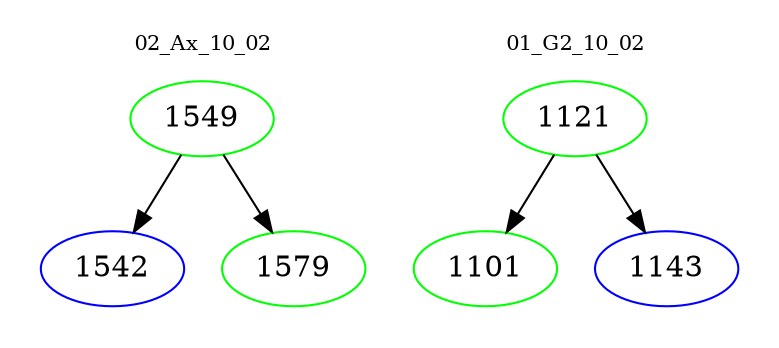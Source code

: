 digraph{
subgraph cluster_0 {
color = white
label = "02_Ax_10_02";
fontsize=10;
T0_1549 [label="1549", color="green"]
T0_1549 -> T0_1542 [color="black"]
T0_1542 [label="1542", color="blue"]
T0_1549 -> T0_1579 [color="black"]
T0_1579 [label="1579", color="green"]
}
subgraph cluster_1 {
color = white
label = "01_G2_10_02";
fontsize=10;
T1_1121 [label="1121", color="green"]
T1_1121 -> T1_1101 [color="black"]
T1_1101 [label="1101", color="green"]
T1_1121 -> T1_1143 [color="black"]
T1_1143 [label="1143", color="blue"]
}
}
